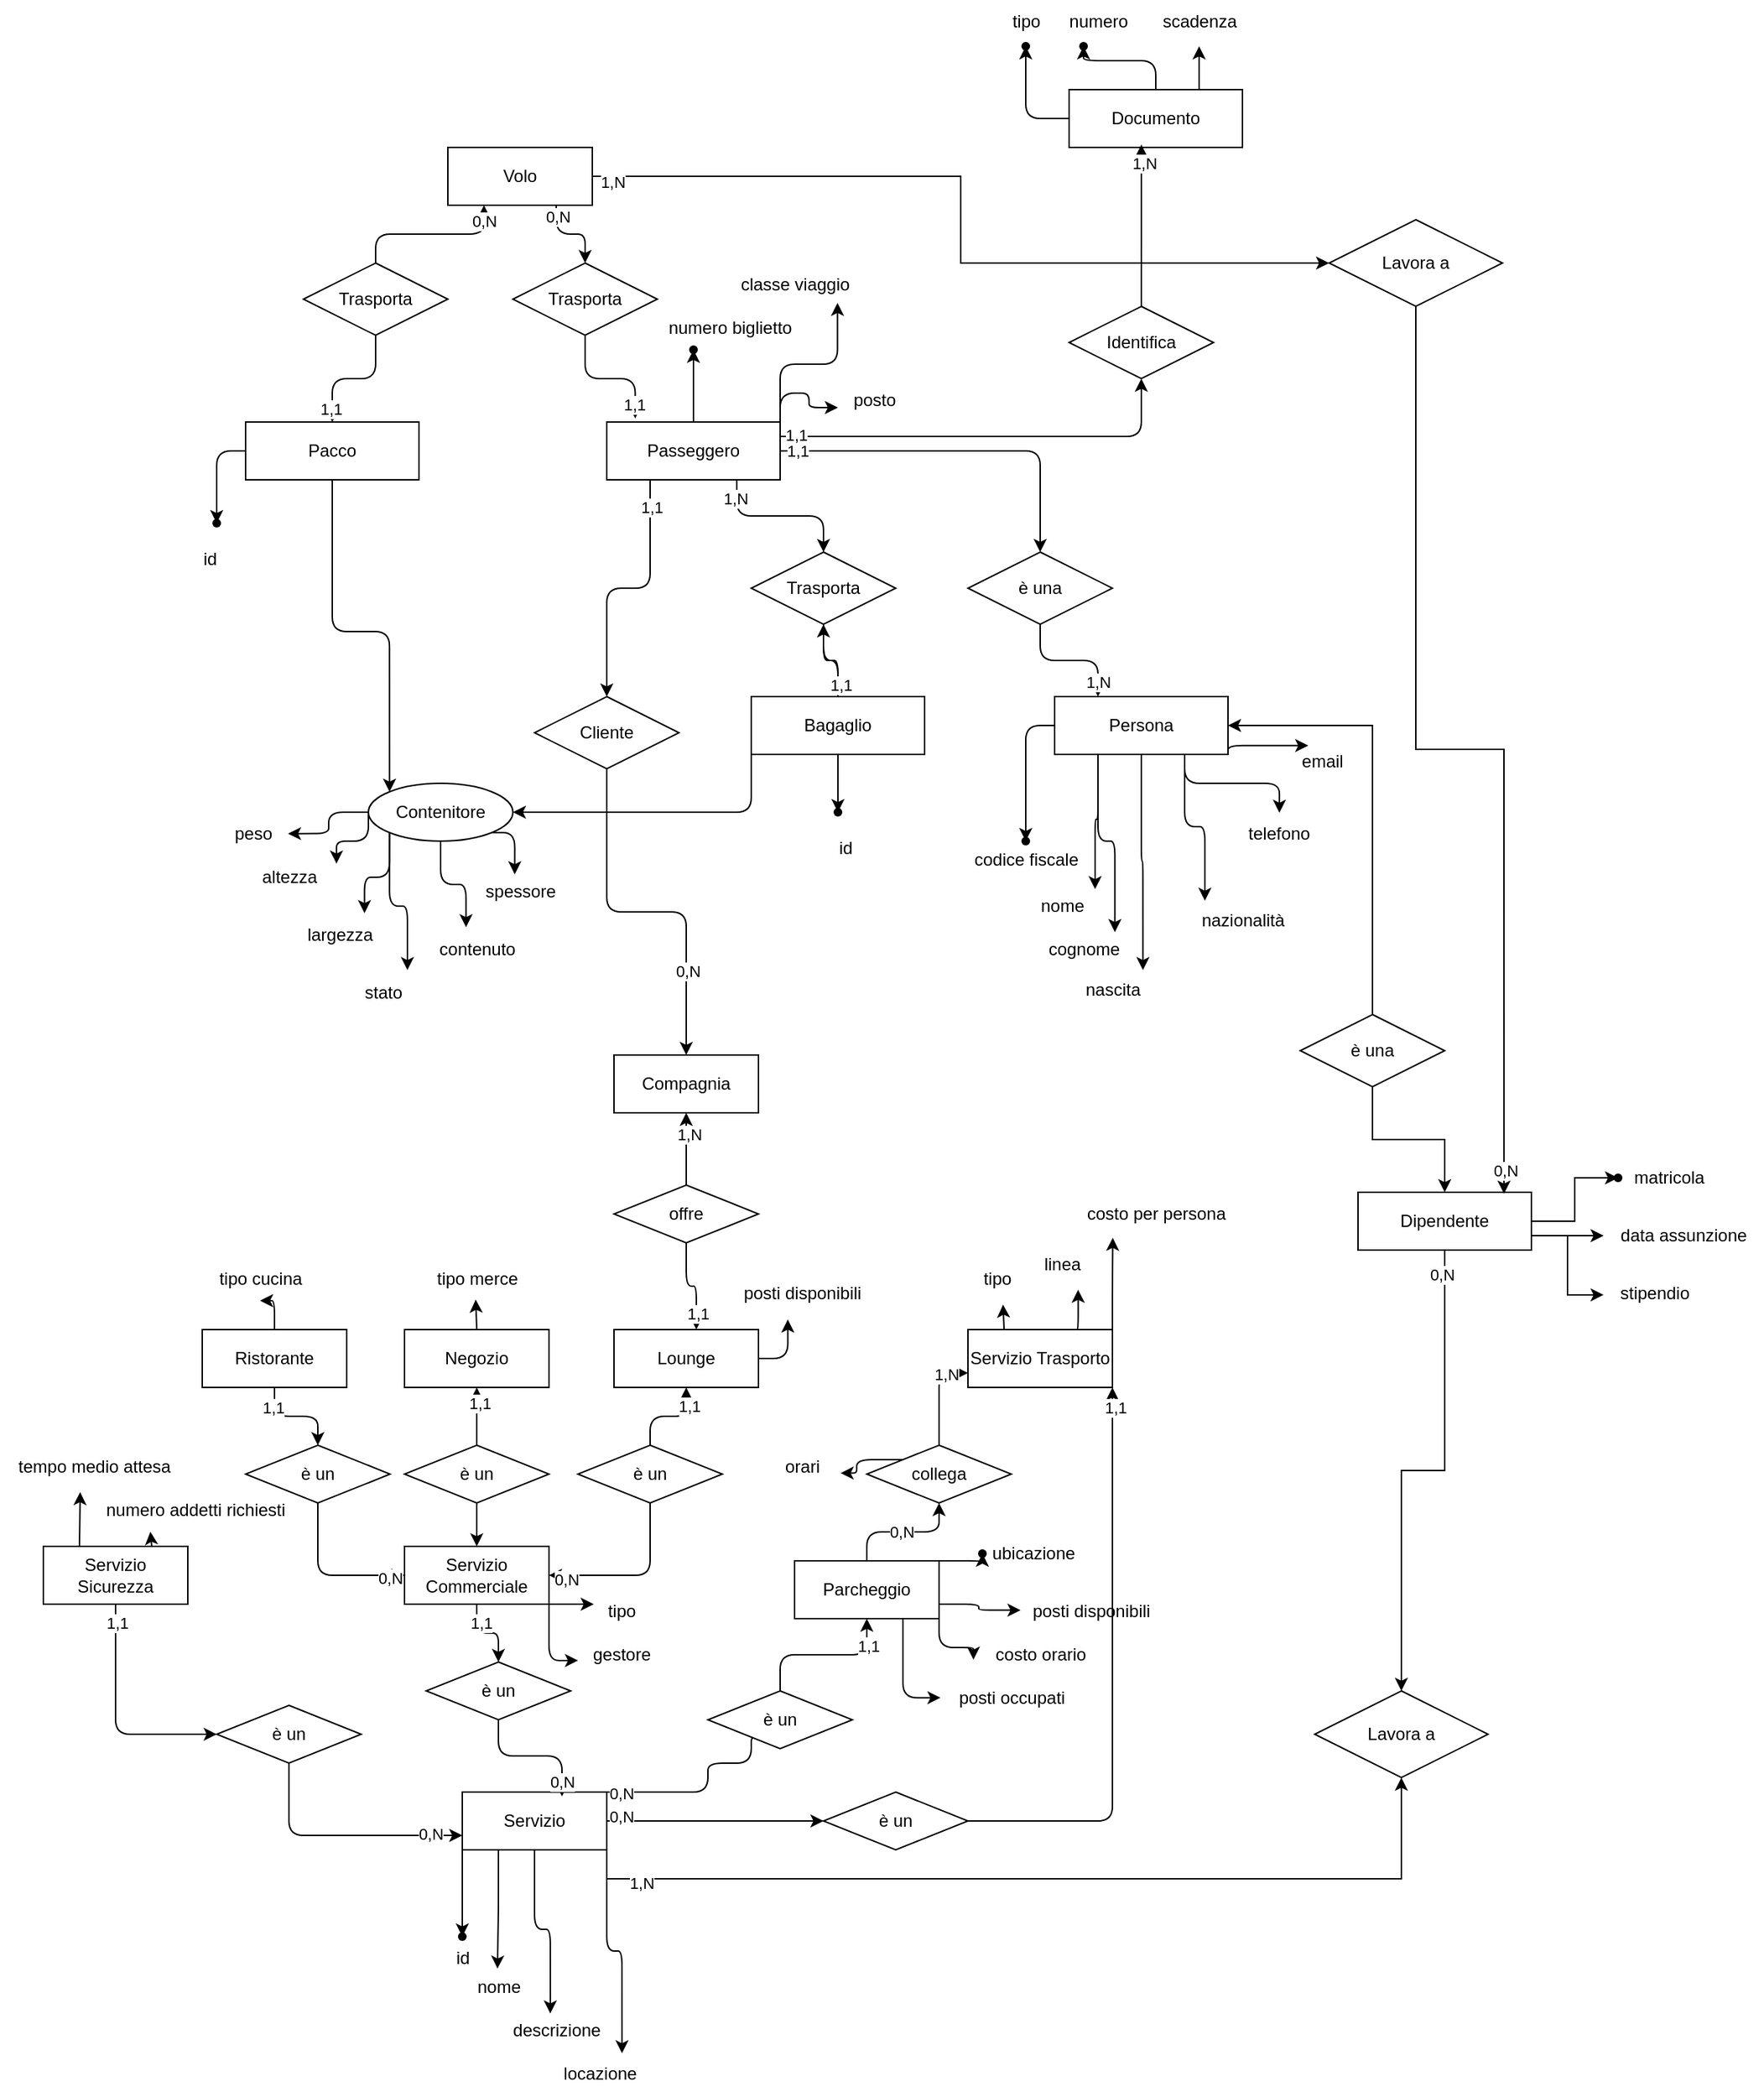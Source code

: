 <mxfile version="24.8.2">
  <diagram name="Page-1" id="ToJDzl_4S9SJtDrV855b">
    <mxGraphModel dx="1220" dy="1683" grid="1" gridSize="10" guides="1" tooltips="1" connect="1" arrows="1" fold="1" page="1" pageScale="1" pageWidth="850" pageHeight="1100" math="0" shadow="0">
      <root>
        <mxCell id="0" />
        <mxCell id="1" parent="0" />
        <mxCell id="xGkH-jB9jSA_RrB5lTJx-1" value="Compagnia" style="whiteSpace=wrap;html=1;align=center;rounded=0;" parent="1" vertex="1">
          <mxGeometry x="425" y="260" width="100" height="40" as="geometry" />
        </mxCell>
        <mxCell id="xGkH-jB9jSA_RrB5lTJx-2" style="edgeStyle=orthogonalEdgeStyle;orthogonalLoop=1;jettySize=auto;html=1;exitX=0.5;exitY=1;exitDx=0;exitDy=0;entryX=0.5;entryY=0;entryDx=0;entryDy=0;" parent="1" source="xGkH-jB9jSA_RrB5lTJx-5" target="xGkH-jB9jSA_RrB5lTJx-49" edge="1">
          <mxGeometry relative="1" as="geometry" />
        </mxCell>
        <mxCell id="xGkH-jB9jSA_RrB5lTJx-3" value="1,1" style="edgeLabel;html=1;align=center;verticalAlign=middle;resizable=0;points=[];" parent="xGkH-jB9jSA_RrB5lTJx-2" vertex="1" connectable="0">
          <mxGeometry x="-0.6" y="-1" relative="1" as="geometry">
            <mxPoint as="offset" />
          </mxGeometry>
        </mxCell>
        <mxCell id="xGkH-jB9jSA_RrB5lTJx-4" value="" style="edgeStyle=orthogonalEdgeStyle;orthogonalLoop=1;jettySize=auto;html=1;" parent="1" source="xGkH-jB9jSA_RrB5lTJx-5" target="xGkH-jB9jSA_RrB5lTJx-94" edge="1">
          <mxGeometry relative="1" as="geometry" />
        </mxCell>
        <mxCell id="xGkH-jB9jSA_RrB5lTJx-5" value="Ristorante" style="whiteSpace=wrap;html=1;align=center;rounded=0;" parent="1" vertex="1">
          <mxGeometry x="140" y="450" width="100" height="40" as="geometry" />
        </mxCell>
        <mxCell id="xGkH-jB9jSA_RrB5lTJx-6" value="Negozio" style="whiteSpace=wrap;html=1;align=center;rounded=0;" parent="1" vertex="1">
          <mxGeometry x="280" y="450" width="100" height="40" as="geometry" />
        </mxCell>
        <mxCell id="xGkH-jB9jSA_RrB5lTJx-7" value="Lounge" style="whiteSpace=wrap;html=1;align=center;rounded=0;" parent="1" vertex="1">
          <mxGeometry x="425" y="450" width="100" height="40" as="geometry" />
        </mxCell>
        <mxCell id="xGkH-jB9jSA_RrB5lTJx-8" value="Servizio Trasporto" style="whiteSpace=wrap;html=1;align=center;rounded=0;" parent="1" vertex="1">
          <mxGeometry x="670" y="450" width="100" height="40" as="geometry" />
        </mxCell>
        <mxCell id="xGkH-jB9jSA_RrB5lTJx-9" style="edgeStyle=orthogonalEdgeStyle;orthogonalLoop=1;jettySize=auto;html=1;exitX=0.5;exitY=1;exitDx=0;exitDy=0;entryX=0.5;entryY=0;entryDx=0;entryDy=0;" parent="1" source="xGkH-jB9jSA_RrB5lTJx-11" target="xGkH-jB9jSA_RrB5lTJx-41" edge="1">
          <mxGeometry relative="1" as="geometry" />
        </mxCell>
        <mxCell id="xGkH-jB9jSA_RrB5lTJx-10" value="1,1" style="edgeLabel;html=1;align=center;verticalAlign=middle;resizable=0;points=[];" parent="xGkH-jB9jSA_RrB5lTJx-9" vertex="1" connectable="0">
          <mxGeometry x="-0.521" y="3" relative="1" as="geometry">
            <mxPoint as="offset" />
          </mxGeometry>
        </mxCell>
        <mxCell id="xGkH-jB9jSA_RrB5lTJx-11" value="Servizio Commerciale" style="whiteSpace=wrap;html=1;align=center;rounded=0;" parent="1" vertex="1">
          <mxGeometry x="280" y="600" width="100" height="40" as="geometry" />
        </mxCell>
        <mxCell id="xGkH-jB9jSA_RrB5lTJx-12" style="edgeStyle=orthogonalEdgeStyle;orthogonalLoop=1;jettySize=auto;html=1;exitX=0.5;exitY=1;exitDx=0;exitDy=0;entryX=0;entryY=0.5;entryDx=0;entryDy=0;" parent="1" source="xGkH-jB9jSA_RrB5lTJx-14" target="xGkH-jB9jSA_RrB5lTJx-46" edge="1">
          <mxGeometry relative="1" as="geometry" />
        </mxCell>
        <mxCell id="xGkH-jB9jSA_RrB5lTJx-13" value="1,1" style="edgeLabel;html=1;align=center;verticalAlign=middle;resizable=0;points=[];" parent="xGkH-jB9jSA_RrB5lTJx-12" vertex="1" connectable="0">
          <mxGeometry x="-0.846" y="1" relative="1" as="geometry">
            <mxPoint as="offset" />
          </mxGeometry>
        </mxCell>
        <mxCell id="xGkH-jB9jSA_RrB5lTJx-14" value="Servizio Sicurezza" style="whiteSpace=wrap;html=1;align=center;rounded=0;" parent="1" vertex="1">
          <mxGeometry x="30" y="600" width="100" height="40" as="geometry" />
        </mxCell>
        <mxCell id="xGkH-jB9jSA_RrB5lTJx-15" style="edgeStyle=orthogonalEdgeStyle;orthogonalLoop=1;jettySize=auto;html=1;exitX=0.5;exitY=0;exitDx=0;exitDy=0;entryX=0.5;entryY=1;entryDx=0;entryDy=0;" parent="1" source="xGkH-jB9jSA_RrB5lTJx-17" target="xGkH-jB9jSA_RrB5lTJx-37" edge="1">
          <mxGeometry relative="1" as="geometry" />
        </mxCell>
        <mxCell id="xGkH-jB9jSA_RrB5lTJx-16" value="0,N" style="edgeLabel;html=1;align=center;verticalAlign=middle;resizable=0;points=[];" parent="xGkH-jB9jSA_RrB5lTJx-15" vertex="1" connectable="0">
          <mxGeometry x="-0.033" relative="1" as="geometry">
            <mxPoint as="offset" />
          </mxGeometry>
        </mxCell>
        <mxCell id="xGkH-jB9jSA_RrB5lTJx-17" value="Parcheggio" style="whiteSpace=wrap;html=1;align=center;rounded=0;" parent="1" vertex="1">
          <mxGeometry x="550" y="610" width="100" height="40" as="geometry" />
        </mxCell>
        <mxCell id="xGkH-jB9jSA_RrB5lTJx-18" value="" style="edgeStyle=orthogonalEdgeStyle;rounded=0;orthogonalLoop=1;jettySize=auto;html=1;curved=1;exitX=0;exitY=1;exitDx=0;exitDy=0;" parent="1" source="xGkH-jB9jSA_RrB5lTJx-23" target="xGkH-jB9jSA_RrB5lTJx-24" edge="1">
          <mxGeometry relative="1" as="geometry" />
        </mxCell>
        <mxCell id="xGkH-jB9jSA_RrB5lTJx-19" style="edgeStyle=orthogonalEdgeStyle;orthogonalLoop=1;jettySize=auto;html=1;exitX=1;exitY=0.5;exitDx=0;exitDy=0;entryX=0;entryY=0.5;entryDx=0;entryDy=0;" parent="1" source="xGkH-jB9jSA_RrB5lTJx-23" target="xGkH-jB9jSA_RrB5lTJx-34" edge="1">
          <mxGeometry relative="1" as="geometry" />
        </mxCell>
        <mxCell id="xGkH-jB9jSA_RrB5lTJx-20" value="0,N" style="edgeLabel;html=1;align=center;verticalAlign=middle;resizable=0;points=[];" parent="xGkH-jB9jSA_RrB5lTJx-19" vertex="1" connectable="0">
          <mxGeometry x="-0.864" y="3" relative="1" as="geometry">
            <mxPoint as="offset" />
          </mxGeometry>
        </mxCell>
        <mxCell id="xGkH-jB9jSA_RrB5lTJx-21" style="edgeStyle=orthogonalEdgeStyle;orthogonalLoop=1;jettySize=auto;html=1;exitX=1;exitY=0;exitDx=0;exitDy=0;entryX=0.5;entryY=1;entryDx=0;entryDy=0;" parent="1" source="xGkH-jB9jSA_RrB5lTJx-23" target="xGkH-jB9jSA_RrB5lTJx-40" edge="1">
          <mxGeometry relative="1" as="geometry">
            <Array as="points">
              <mxPoint x="490" y="770" />
              <mxPoint x="490" y="750" />
              <mxPoint x="520" y="750" />
              <mxPoint x="520" y="730" />
              <mxPoint x="540" y="730" />
            </Array>
          </mxGeometry>
        </mxCell>
        <mxCell id="xGkH-jB9jSA_RrB5lTJx-22" value="0,N" style="edgeLabel;html=1;align=center;verticalAlign=middle;resizable=0;points=[];" parent="xGkH-jB9jSA_RrB5lTJx-21" vertex="1" connectable="0">
          <mxGeometry x="-0.885" y="-1" relative="1" as="geometry">
            <mxPoint as="offset" />
          </mxGeometry>
        </mxCell>
        <mxCell id="xGkH-jB9jSA_RrB5lTJx-194" style="edgeStyle=orthogonalEdgeStyle;rounded=0;orthogonalLoop=1;jettySize=auto;html=1;exitX=1;exitY=1;exitDx=0;exitDy=0;" parent="1" source="xGkH-jB9jSA_RrB5lTJx-23" target="xGkH-jB9jSA_RrB5lTJx-195" edge="1">
          <mxGeometry relative="1" as="geometry">
            <mxPoint x="970" y="730" as="targetPoint" />
          </mxGeometry>
        </mxCell>
        <mxCell id="xGkH-jB9jSA_RrB5lTJx-203" value="&lt;div&gt;1,N&lt;/div&gt;" style="edgeLabel;html=1;align=center;verticalAlign=middle;resizable=0;points=[];" parent="xGkH-jB9jSA_RrB5lTJx-194" vertex="1" connectable="0">
          <mxGeometry x="-0.863" y="-3" relative="1" as="geometry">
            <mxPoint as="offset" />
          </mxGeometry>
        </mxCell>
        <mxCell id="xGkH-jB9jSA_RrB5lTJx-23" value="Servizio" style="whiteSpace=wrap;html=1;align=center;rounded=0;" parent="1" vertex="1">
          <mxGeometry x="320" y="770" width="100" height="40" as="geometry" />
        </mxCell>
        <mxCell id="xGkH-jB9jSA_RrB5lTJx-24" value="" style="shape=waypoint;sketch=0;size=6;pointerEvents=1;points=[];fillColor=default;resizable=0;rotatable=0;perimeter=centerPerimeter;snapToPoint=1;rounded=0;" parent="1" vertex="1">
          <mxGeometry x="310" y="860" width="20" height="20" as="geometry" />
        </mxCell>
        <mxCell id="xGkH-jB9jSA_RrB5lTJx-25" value="id" style="text;html=1;align=center;verticalAlign=middle;resizable=0;points=[];autosize=1;strokeColor=none;fillColor=none;" parent="1" vertex="1">
          <mxGeometry x="305" y="870" width="30" height="30" as="geometry" />
        </mxCell>
        <mxCell id="xGkH-jB9jSA_RrB5lTJx-26" value="nome" style="text;html=1;align=center;verticalAlign=middle;resizable=0;points=[];autosize=1;strokeColor=none;fillColor=none;" parent="1" vertex="1">
          <mxGeometry x="320" y="890" width="50" height="30" as="geometry" />
        </mxCell>
        <mxCell id="xGkH-jB9jSA_RrB5lTJx-27" value="descrizione" style="text;html=1;align=center;verticalAlign=middle;resizable=0;points=[];autosize=1;strokeColor=none;fillColor=none;" parent="1" vertex="1">
          <mxGeometry x="345" y="920" width="80" height="30" as="geometry" />
        </mxCell>
        <mxCell id="xGkH-jB9jSA_RrB5lTJx-28" value="locazione" style="text;html=1;align=center;verticalAlign=middle;resizable=0;points=[];autosize=1;strokeColor=none;fillColor=none;" parent="1" vertex="1">
          <mxGeometry x="380" y="950" width="70" height="30" as="geometry" />
        </mxCell>
        <mxCell id="xGkH-jB9jSA_RrB5lTJx-29" style="edgeStyle=orthogonalEdgeStyle;orthogonalLoop=1;jettySize=auto;html=1;exitX=0.25;exitY=1;exitDx=0;exitDy=0;entryX=0.487;entryY=0.072;entryDx=0;entryDy=0;entryPerimeter=0;" parent="1" source="xGkH-jB9jSA_RrB5lTJx-23" target="xGkH-jB9jSA_RrB5lTJx-26" edge="1">
          <mxGeometry relative="1" as="geometry" />
        </mxCell>
        <mxCell id="xGkH-jB9jSA_RrB5lTJx-30" style="edgeStyle=orthogonalEdgeStyle;orthogonalLoop=1;jettySize=auto;html=1;exitX=0.5;exitY=1;exitDx=0;exitDy=0;entryX=0.449;entryY=0.107;entryDx=0;entryDy=0;entryPerimeter=0;" parent="1" source="xGkH-jB9jSA_RrB5lTJx-23" target="xGkH-jB9jSA_RrB5lTJx-27" edge="1">
          <mxGeometry relative="1" as="geometry" />
        </mxCell>
        <mxCell id="xGkH-jB9jSA_RrB5lTJx-31" style="edgeStyle=orthogonalEdgeStyle;orthogonalLoop=1;jettySize=auto;html=1;exitX=1;exitY=1;exitDx=0;exitDy=0;entryX=0.722;entryY=0.026;entryDx=0;entryDy=0;entryPerimeter=0;" parent="1" source="xGkH-jB9jSA_RrB5lTJx-23" target="xGkH-jB9jSA_RrB5lTJx-28" edge="1">
          <mxGeometry relative="1" as="geometry" />
        </mxCell>
        <mxCell id="xGkH-jB9jSA_RrB5lTJx-32" style="edgeStyle=orthogonalEdgeStyle;orthogonalLoop=1;jettySize=auto;html=1;exitX=1;exitY=0.5;exitDx=0;exitDy=0;entryX=1;entryY=1;entryDx=0;entryDy=0;" parent="1" source="xGkH-jB9jSA_RrB5lTJx-34" target="xGkH-jB9jSA_RrB5lTJx-8" edge="1">
          <mxGeometry relative="1" as="geometry" />
        </mxCell>
        <mxCell id="xGkH-jB9jSA_RrB5lTJx-33" value="1,1" style="edgeLabel;html=1;align=center;verticalAlign=middle;resizable=0;points=[];" parent="xGkH-jB9jSA_RrB5lTJx-32" vertex="1" connectable="0">
          <mxGeometry x="0.93" y="-2" relative="1" as="geometry">
            <mxPoint as="offset" />
          </mxGeometry>
        </mxCell>
        <mxCell id="xGkH-jB9jSA_RrB5lTJx-34" value="è un" style="shape=rhombus;perimeter=rhombusPerimeter;whiteSpace=wrap;html=1;align=center;" parent="1" vertex="1">
          <mxGeometry x="570" y="770" width="100" height="40" as="geometry" />
        </mxCell>
        <mxCell id="xGkH-jB9jSA_RrB5lTJx-35" style="edgeStyle=orthogonalEdgeStyle;orthogonalLoop=1;jettySize=auto;html=1;exitX=0.5;exitY=0;exitDx=0;exitDy=0;entryX=0;entryY=0.75;entryDx=0;entryDy=0;" parent="1" source="xGkH-jB9jSA_RrB5lTJx-37" target="xGkH-jB9jSA_RrB5lTJx-8" edge="1">
          <mxGeometry relative="1" as="geometry" />
        </mxCell>
        <mxCell id="xGkH-jB9jSA_RrB5lTJx-36" value="1,N" style="edgeLabel;html=1;align=center;verticalAlign=middle;resizable=0;points=[];" parent="xGkH-jB9jSA_RrB5lTJx-35" vertex="1" connectable="0">
          <mxGeometry x="0.552" y="-1" relative="1" as="geometry">
            <mxPoint as="offset" />
          </mxGeometry>
        </mxCell>
        <mxCell id="xGkH-jB9jSA_RrB5lTJx-37" value="collega" style="shape=rhombus;perimeter=rhombusPerimeter;whiteSpace=wrap;html=1;align=center;" parent="1" vertex="1">
          <mxGeometry x="600" y="530" width="100" height="40" as="geometry" />
        </mxCell>
        <mxCell id="xGkH-jB9jSA_RrB5lTJx-38" style="edgeStyle=orthogonalEdgeStyle;orthogonalLoop=1;jettySize=auto;html=1;exitX=0.5;exitY=0;exitDx=0;exitDy=0;entryX=0.5;entryY=1;entryDx=0;entryDy=0;" parent="1" source="xGkH-jB9jSA_RrB5lTJx-40" target="xGkH-jB9jSA_RrB5lTJx-17" edge="1">
          <mxGeometry relative="1" as="geometry" />
        </mxCell>
        <mxCell id="xGkH-jB9jSA_RrB5lTJx-39" value="1,1" style="edgeLabel;html=1;align=center;verticalAlign=middle;resizable=0;points=[];" parent="xGkH-jB9jSA_RrB5lTJx-38" vertex="1" connectable="0">
          <mxGeometry x="0.652" y="-1" relative="1" as="geometry">
            <mxPoint as="offset" />
          </mxGeometry>
        </mxCell>
        <mxCell id="xGkH-jB9jSA_RrB5lTJx-40" value="è un" style="shape=rhombus;perimeter=rhombusPerimeter;whiteSpace=wrap;html=1;align=center;" parent="1" vertex="1">
          <mxGeometry x="490" y="700" width="100" height="40" as="geometry" />
        </mxCell>
        <mxCell id="xGkH-jB9jSA_RrB5lTJx-41" value="è un" style="shape=rhombus;perimeter=rhombusPerimeter;whiteSpace=wrap;html=1;align=center;" parent="1" vertex="1">
          <mxGeometry x="295" y="680" width="100" height="40" as="geometry" />
        </mxCell>
        <mxCell id="xGkH-jB9jSA_RrB5lTJx-42" style="edgeStyle=orthogonalEdgeStyle;orthogonalLoop=1;jettySize=auto;html=1;exitX=0.5;exitY=1;exitDx=0;exitDy=0;entryX=0.69;entryY=0.075;entryDx=0;entryDy=0;entryPerimeter=0;" parent="1" source="xGkH-jB9jSA_RrB5lTJx-41" target="xGkH-jB9jSA_RrB5lTJx-23" edge="1">
          <mxGeometry relative="1" as="geometry" />
        </mxCell>
        <mxCell id="xGkH-jB9jSA_RrB5lTJx-43" value="0,N" style="edgeLabel;html=1;align=center;verticalAlign=middle;resizable=0;points=[];" parent="xGkH-jB9jSA_RrB5lTJx-42" vertex="1" connectable="0">
          <mxGeometry x="0.78" relative="1" as="geometry">
            <mxPoint as="offset" />
          </mxGeometry>
        </mxCell>
        <mxCell id="xGkH-jB9jSA_RrB5lTJx-44" style="edgeStyle=orthogonalEdgeStyle;orthogonalLoop=1;jettySize=auto;html=1;exitX=0.5;exitY=1;exitDx=0;exitDy=0;entryX=0;entryY=0.75;entryDx=0;entryDy=0;" parent="1" source="xGkH-jB9jSA_RrB5lTJx-46" target="xGkH-jB9jSA_RrB5lTJx-23" edge="1">
          <mxGeometry relative="1" as="geometry" />
        </mxCell>
        <mxCell id="xGkH-jB9jSA_RrB5lTJx-45" value="0,N" style="edgeLabel;html=1;align=center;verticalAlign=middle;resizable=0;points=[];" parent="xGkH-jB9jSA_RrB5lTJx-44" vertex="1" connectable="0">
          <mxGeometry x="0.737" y="1" relative="1" as="geometry">
            <mxPoint as="offset" />
          </mxGeometry>
        </mxCell>
        <mxCell id="xGkH-jB9jSA_RrB5lTJx-46" value="è un" style="shape=rhombus;perimeter=rhombusPerimeter;whiteSpace=wrap;html=1;align=center;" parent="1" vertex="1">
          <mxGeometry x="150" y="710" width="100" height="40" as="geometry" />
        </mxCell>
        <mxCell id="xGkH-jB9jSA_RrB5lTJx-47" style="edgeStyle=orthogonalEdgeStyle;orthogonalLoop=1;jettySize=auto;html=1;exitX=0.5;exitY=1;exitDx=0;exitDy=0;entryX=0;entryY=0.5;entryDx=0;entryDy=0;" parent="1" source="xGkH-jB9jSA_RrB5lTJx-49" target="xGkH-jB9jSA_RrB5lTJx-11" edge="1">
          <mxGeometry relative="1" as="geometry" />
        </mxCell>
        <mxCell id="xGkH-jB9jSA_RrB5lTJx-48" value="0,N" style="edgeLabel;html=1;align=center;verticalAlign=middle;resizable=0;points=[];" parent="xGkH-jB9jSA_RrB5lTJx-47" vertex="1" connectable="0">
          <mxGeometry x="0.806" y="-2" relative="1" as="geometry">
            <mxPoint as="offset" />
          </mxGeometry>
        </mxCell>
        <mxCell id="xGkH-jB9jSA_RrB5lTJx-49" value="è un" style="shape=rhombus;perimeter=rhombusPerimeter;whiteSpace=wrap;html=1;align=center;" parent="1" vertex="1">
          <mxGeometry x="170" y="530" width="100" height="40" as="geometry" />
        </mxCell>
        <mxCell id="xGkH-jB9jSA_RrB5lTJx-50" style="edgeStyle=orthogonalEdgeStyle;orthogonalLoop=1;jettySize=auto;html=1;exitX=0.5;exitY=1;exitDx=0;exitDy=0;entryX=0.5;entryY=0;entryDx=0;entryDy=0;" parent="1" source="xGkH-jB9jSA_RrB5lTJx-53" target="xGkH-jB9jSA_RrB5lTJx-11" edge="1">
          <mxGeometry relative="1" as="geometry" />
        </mxCell>
        <mxCell id="xGkH-jB9jSA_RrB5lTJx-51" style="edgeStyle=orthogonalEdgeStyle;orthogonalLoop=1;jettySize=auto;html=1;exitX=0.5;exitY=0;exitDx=0;exitDy=0;entryX=0.5;entryY=1;entryDx=0;entryDy=0;" parent="1" source="xGkH-jB9jSA_RrB5lTJx-53" target="xGkH-jB9jSA_RrB5lTJx-6" edge="1">
          <mxGeometry relative="1" as="geometry" />
        </mxCell>
        <mxCell id="xGkH-jB9jSA_RrB5lTJx-52" value="1,1" style="edgeLabel;html=1;align=center;verticalAlign=middle;resizable=0;points=[];" parent="xGkH-jB9jSA_RrB5lTJx-51" vertex="1" connectable="0">
          <mxGeometry x="0.467" y="-2" relative="1" as="geometry">
            <mxPoint as="offset" />
          </mxGeometry>
        </mxCell>
        <mxCell id="xGkH-jB9jSA_RrB5lTJx-53" value="è un" style="shape=rhombus;perimeter=rhombusPerimeter;whiteSpace=wrap;html=1;align=center;" parent="1" vertex="1">
          <mxGeometry x="280" y="530" width="100" height="40" as="geometry" />
        </mxCell>
        <mxCell id="xGkH-jB9jSA_RrB5lTJx-54" style="edgeStyle=orthogonalEdgeStyle;orthogonalLoop=1;jettySize=auto;html=1;exitX=0.5;exitY=1;exitDx=0;exitDy=0;entryX=1;entryY=0.5;entryDx=0;entryDy=0;" parent="1" source="xGkH-jB9jSA_RrB5lTJx-58" target="xGkH-jB9jSA_RrB5lTJx-11" edge="1">
          <mxGeometry relative="1" as="geometry" />
        </mxCell>
        <mxCell id="xGkH-jB9jSA_RrB5lTJx-55" value="0,N" style="edgeLabel;html=1;align=center;verticalAlign=middle;resizable=0;points=[];" parent="xGkH-jB9jSA_RrB5lTJx-54" vertex="1" connectable="0">
          <mxGeometry x="0.803" y="3" relative="1" as="geometry">
            <mxPoint as="offset" />
          </mxGeometry>
        </mxCell>
        <mxCell id="xGkH-jB9jSA_RrB5lTJx-56" style="edgeStyle=orthogonalEdgeStyle;orthogonalLoop=1;jettySize=auto;html=1;exitX=0.5;exitY=0;exitDx=0;exitDy=0;entryX=0.5;entryY=1;entryDx=0;entryDy=0;" parent="1" source="xGkH-jB9jSA_RrB5lTJx-58" target="xGkH-jB9jSA_RrB5lTJx-7" edge="1">
          <mxGeometry relative="1" as="geometry" />
        </mxCell>
        <mxCell id="xGkH-jB9jSA_RrB5lTJx-57" value="1,1" style="edgeLabel;html=1;align=center;verticalAlign=middle;resizable=0;points=[];" parent="xGkH-jB9jSA_RrB5lTJx-56" vertex="1" connectable="0">
          <mxGeometry x="0.595" y="-2" relative="1" as="geometry">
            <mxPoint as="offset" />
          </mxGeometry>
        </mxCell>
        <mxCell id="xGkH-jB9jSA_RrB5lTJx-58" value="è un" style="shape=rhombus;perimeter=rhombusPerimeter;whiteSpace=wrap;html=1;align=center;" parent="1" vertex="1">
          <mxGeometry x="400" y="530" width="100" height="40" as="geometry" />
        </mxCell>
        <mxCell id="xGkH-jB9jSA_RrB5lTJx-59" style="edgeStyle=orthogonalEdgeStyle;orthogonalLoop=1;jettySize=auto;html=1;exitX=0.5;exitY=0;exitDx=0;exitDy=0;entryX=0.5;entryY=1;entryDx=0;entryDy=0;" parent="1" source="xGkH-jB9jSA_RrB5lTJx-61" target="xGkH-jB9jSA_RrB5lTJx-1" edge="1">
          <mxGeometry relative="1" as="geometry" />
        </mxCell>
        <mxCell id="xGkH-jB9jSA_RrB5lTJx-60" value="1,N" style="edgeLabel;html=1;align=center;verticalAlign=middle;resizable=0;points=[];" parent="xGkH-jB9jSA_RrB5lTJx-59" vertex="1" connectable="0">
          <mxGeometry x="0.407" y="-2" relative="1" as="geometry">
            <mxPoint as="offset" />
          </mxGeometry>
        </mxCell>
        <mxCell id="xGkH-jB9jSA_RrB5lTJx-61" value="offre" style="shape=rhombus;perimeter=rhombusPerimeter;whiteSpace=wrap;html=1;align=center;" parent="1" vertex="1">
          <mxGeometry x="425" y="350" width="100" height="40" as="geometry" />
        </mxCell>
        <mxCell id="xGkH-jB9jSA_RrB5lTJx-62" style="edgeStyle=orthogonalEdgeStyle;orthogonalLoop=1;jettySize=auto;html=1;exitX=0.5;exitY=1;exitDx=0;exitDy=0;entryX=0.57;entryY=0;entryDx=0;entryDy=0;entryPerimeter=0;" parent="1" source="xGkH-jB9jSA_RrB5lTJx-61" target="xGkH-jB9jSA_RrB5lTJx-7" edge="1">
          <mxGeometry relative="1" as="geometry" />
        </mxCell>
        <mxCell id="xGkH-jB9jSA_RrB5lTJx-63" value="1,1" style="edgeLabel;html=1;align=center;verticalAlign=middle;resizable=0;points=[];" parent="xGkH-jB9jSA_RrB5lTJx-62" vertex="1" connectable="0">
          <mxGeometry x="0.672" y="1" relative="1" as="geometry">
            <mxPoint as="offset" />
          </mxGeometry>
        </mxCell>
        <mxCell id="xGkH-jB9jSA_RrB5lTJx-64" value="tipo" style="text;html=1;align=center;verticalAlign=middle;resizable=0;points=[];autosize=1;strokeColor=none;fillColor=none;" parent="1" vertex="1">
          <mxGeometry x="670" y="400" width="40" height="30" as="geometry" />
        </mxCell>
        <mxCell id="xGkH-jB9jSA_RrB5lTJx-65" value="linea" style="text;html=1;align=center;verticalAlign=middle;resizable=0;points=[];autosize=1;strokeColor=none;fillColor=none;" parent="1" vertex="1">
          <mxGeometry x="710" y="390" width="50" height="30" as="geometry" />
        </mxCell>
        <mxCell id="xGkH-jB9jSA_RrB5lTJx-66" value="costo per persona" style="text;html=1;align=center;verticalAlign=middle;resizable=0;points=[];autosize=1;strokeColor=none;fillColor=none;" parent="1" vertex="1">
          <mxGeometry x="740" y="355" width="120" height="30" as="geometry" />
        </mxCell>
        <mxCell id="xGkH-jB9jSA_RrB5lTJx-67" style="edgeStyle=orthogonalEdgeStyle;orthogonalLoop=1;jettySize=auto;html=1;exitX=0.25;exitY=0;exitDx=0;exitDy=0;entryX=0.607;entryY=1.09;entryDx=0;entryDy=0;entryPerimeter=0;" parent="1" source="xGkH-jB9jSA_RrB5lTJx-8" target="xGkH-jB9jSA_RrB5lTJx-64" edge="1">
          <mxGeometry relative="1" as="geometry" />
        </mxCell>
        <mxCell id="xGkH-jB9jSA_RrB5lTJx-68" style="edgeStyle=orthogonalEdgeStyle;orthogonalLoop=1;jettySize=auto;html=1;exitX=1;exitY=0;exitDx=0;exitDy=0;entryX=0.252;entryY=1.048;entryDx=0;entryDy=0;entryPerimeter=0;" parent="1" source="xGkH-jB9jSA_RrB5lTJx-8" target="xGkH-jB9jSA_RrB5lTJx-66" edge="1">
          <mxGeometry relative="1" as="geometry" />
        </mxCell>
        <mxCell id="xGkH-jB9jSA_RrB5lTJx-69" style="edgeStyle=orthogonalEdgeStyle;orthogonalLoop=1;jettySize=auto;html=1;exitX=0.75;exitY=0;exitDx=0;exitDy=0;entryX=0.726;entryY=1.081;entryDx=0;entryDy=0;entryPerimeter=0;" parent="1" source="xGkH-jB9jSA_RrB5lTJx-8" target="xGkH-jB9jSA_RrB5lTJx-65" edge="1">
          <mxGeometry relative="1" as="geometry" />
        </mxCell>
        <mxCell id="xGkH-jB9jSA_RrB5lTJx-71" value="orari" style="text;html=1;align=center;verticalAlign=middle;resizable=0;points=[];autosize=1;strokeColor=none;fillColor=none;" parent="1" vertex="1">
          <mxGeometry x="530" y="530" width="50" height="30" as="geometry" />
        </mxCell>
        <mxCell id="xGkH-jB9jSA_RrB5lTJx-72" style="edgeStyle=orthogonalEdgeStyle;orthogonalLoop=1;jettySize=auto;html=1;exitX=0;exitY=0;exitDx=0;exitDy=0;entryX=1.037;entryY=0.643;entryDx=0;entryDy=0;entryPerimeter=0;" parent="1" source="xGkH-jB9jSA_RrB5lTJx-37" target="xGkH-jB9jSA_RrB5lTJx-71" edge="1">
          <mxGeometry relative="1" as="geometry">
            <Array as="points">
              <mxPoint x="593" y="540" />
            </Array>
          </mxGeometry>
        </mxCell>
        <mxCell id="xGkH-jB9jSA_RrB5lTJx-74" value="ubicazione" style="text;html=1;align=center;verticalAlign=middle;resizable=0;points=[];autosize=1;strokeColor=none;fillColor=none;" parent="1" vertex="1">
          <mxGeometry x="675" y="590" width="80" height="30" as="geometry" />
        </mxCell>
        <mxCell id="xGkH-jB9jSA_RrB5lTJx-76" value="posti disponibili" style="text;html=1;align=center;verticalAlign=middle;resizable=0;points=[];autosize=1;strokeColor=none;fillColor=none;" parent="1" vertex="1">
          <mxGeometry x="705" y="630" width="100" height="30" as="geometry" />
        </mxCell>
        <mxCell id="xGkH-jB9jSA_RrB5lTJx-77" value="costo orario" style="text;html=1;align=center;verticalAlign=middle;resizable=0;points=[];autosize=1;strokeColor=none;fillColor=none;" parent="1" vertex="1">
          <mxGeometry x="675" y="660" width="90" height="30" as="geometry" />
        </mxCell>
        <mxCell id="xGkH-jB9jSA_RrB5lTJx-78" value="posti occupati" style="text;html=1;align=center;verticalAlign=middle;resizable=0;points=[];autosize=1;strokeColor=none;fillColor=none;" parent="1" vertex="1">
          <mxGeometry x="650" y="690" width="100" height="30" as="geometry" />
        </mxCell>
        <mxCell id="xGkH-jB9jSA_RrB5lTJx-80" style="edgeStyle=orthogonalEdgeStyle;orthogonalLoop=1;jettySize=auto;html=1;exitX=1;exitY=0;exitDx=0;exitDy=0;entryX=-0.007;entryY=0.514;entryDx=0;entryDy=0;entryPerimeter=0;" parent="1" source="xGkH-jB9jSA_RrB5lTJx-17" target="xGkH-jB9jSA_RrB5lTJx-84" edge="1">
          <mxGeometry relative="1" as="geometry" />
        </mxCell>
        <mxCell id="xGkH-jB9jSA_RrB5lTJx-81" style="edgeStyle=orthogonalEdgeStyle;orthogonalLoop=1;jettySize=auto;html=1;exitX=1;exitY=0.75;exitDx=0;exitDy=0;entryX=0.014;entryY=0.471;entryDx=0;entryDy=0;entryPerimeter=0;" parent="1" source="xGkH-jB9jSA_RrB5lTJx-17" target="xGkH-jB9jSA_RrB5lTJx-76" edge="1">
          <mxGeometry relative="1" as="geometry" />
        </mxCell>
        <mxCell id="xGkH-jB9jSA_RrB5lTJx-82" style="edgeStyle=orthogonalEdgeStyle;orthogonalLoop=1;jettySize=auto;html=1;exitX=1;exitY=1;exitDx=0;exitDy=0;entryX=-0.013;entryY=0.614;entryDx=0;entryDy=0;entryPerimeter=0;" parent="1" source="xGkH-jB9jSA_RrB5lTJx-17" target="xGkH-jB9jSA_RrB5lTJx-77" edge="1">
          <mxGeometry relative="1" as="geometry">
            <Array as="points">
              <mxPoint x="650" y="670" />
              <mxPoint x="674" y="670" />
            </Array>
          </mxGeometry>
        </mxCell>
        <mxCell id="xGkH-jB9jSA_RrB5lTJx-83" style="edgeStyle=orthogonalEdgeStyle;orthogonalLoop=1;jettySize=auto;html=1;exitX=0.75;exitY=1;exitDx=0;exitDy=0;entryX=0.01;entryY=0.49;entryDx=0;entryDy=0;entryPerimeter=0;" parent="1" source="xGkH-jB9jSA_RrB5lTJx-17" target="xGkH-jB9jSA_RrB5lTJx-78" edge="1">
          <mxGeometry relative="1" as="geometry" />
        </mxCell>
        <mxCell id="xGkH-jB9jSA_RrB5lTJx-84" value="" style="shape=waypoint;sketch=0;size=6;pointerEvents=1;points=[];fillColor=none;resizable=0;rotatable=0;perimeter=centerPerimeter;snapToPoint=1;" parent="1" vertex="1">
          <mxGeometry x="670" y="595" width="20" height="20" as="geometry" />
        </mxCell>
        <mxCell id="xGkH-jB9jSA_RrB5lTJx-86" value="tipo" style="text;html=1;align=center;verticalAlign=middle;resizable=0;points=[];autosize=1;strokeColor=none;fillColor=none;" parent="1" vertex="1">
          <mxGeometry x="410" y="630" width="40" height="30" as="geometry" />
        </mxCell>
        <mxCell id="xGkH-jB9jSA_RrB5lTJx-87" value="gestore" style="text;html=1;align=center;verticalAlign=middle;resizable=0;points=[];autosize=1;strokeColor=none;fillColor=none;" parent="1" vertex="1">
          <mxGeometry x="400" y="660" width="60" height="30" as="geometry" />
        </mxCell>
        <mxCell id="xGkH-jB9jSA_RrB5lTJx-88" style="edgeStyle=orthogonalEdgeStyle;orthogonalLoop=1;jettySize=auto;html=1;exitX=1;exitY=1;exitDx=0;exitDy=0;entryX=0.002;entryY=0.633;entryDx=0;entryDy=0;entryPerimeter=0;" parent="1" source="xGkH-jB9jSA_RrB5lTJx-11" target="xGkH-jB9jSA_RrB5lTJx-87" edge="1">
          <mxGeometry relative="1" as="geometry" />
        </mxCell>
        <mxCell id="xGkH-jB9jSA_RrB5lTJx-89" style="edgeStyle=orthogonalEdgeStyle;orthogonalLoop=1;jettySize=auto;html=1;exitX=1;exitY=1;exitDx=0;exitDy=0;entryX=0.025;entryY=0.357;entryDx=0;entryDy=0;entryPerimeter=0;" parent="1" source="xGkH-jB9jSA_RrB5lTJx-11" target="xGkH-jB9jSA_RrB5lTJx-86" edge="1">
          <mxGeometry relative="1" as="geometry" />
        </mxCell>
        <mxCell id="xGkH-jB9jSA_RrB5lTJx-90" value="posti disponibili" style="text;html=1;align=center;verticalAlign=middle;resizable=0;points=[];autosize=1;strokeColor=none;fillColor=none;" parent="1" vertex="1">
          <mxGeometry x="505" y="410" width="100" height="30" as="geometry" />
        </mxCell>
        <mxCell id="xGkH-jB9jSA_RrB5lTJx-91" style="edgeStyle=orthogonalEdgeStyle;orthogonalLoop=1;jettySize=auto;html=1;exitX=1;exitY=0.5;exitDx=0;exitDy=0;entryX=0.403;entryY=1.1;entryDx=0;entryDy=0;entryPerimeter=0;" parent="1" source="xGkH-jB9jSA_RrB5lTJx-7" target="xGkH-jB9jSA_RrB5lTJx-90" edge="1">
          <mxGeometry relative="1" as="geometry" />
        </mxCell>
        <mxCell id="xGkH-jB9jSA_RrB5lTJx-92" value="tipo merce" style="text;html=1;align=center;verticalAlign=middle;resizable=0;points=[];autosize=1;strokeColor=none;fillColor=none;" parent="1" vertex="1">
          <mxGeometry x="290" y="400" width="80" height="30" as="geometry" />
        </mxCell>
        <mxCell id="xGkH-jB9jSA_RrB5lTJx-93" style="edgeStyle=orthogonalEdgeStyle;orthogonalLoop=1;jettySize=auto;html=1;exitX=0.5;exitY=0;exitDx=0;exitDy=0;entryX=0.491;entryY=0.976;entryDx=0;entryDy=0;entryPerimeter=0;" parent="1" source="xGkH-jB9jSA_RrB5lTJx-6" target="xGkH-jB9jSA_RrB5lTJx-92" edge="1">
          <mxGeometry relative="1" as="geometry" />
        </mxCell>
        <mxCell id="xGkH-jB9jSA_RrB5lTJx-94" value="tipo cucina" style="text;html=1;align=center;verticalAlign=middle;resizable=0;points=[];autosize=1;strokeColor=none;fillColor=none;" parent="1" vertex="1">
          <mxGeometry x="140" y="400" width="80" height="30" as="geometry" />
        </mxCell>
        <mxCell id="xGkH-jB9jSA_RrB5lTJx-95" value="tempo medio attesa" style="text;html=1;align=center;verticalAlign=middle;resizable=0;points=[];autosize=1;strokeColor=none;fillColor=none;" parent="1" vertex="1">
          <mxGeometry y="530" width="130" height="30" as="geometry" />
        </mxCell>
        <mxCell id="xGkH-jB9jSA_RrB5lTJx-96" value="numero addetti richiesti" style="text;html=1;align=center;verticalAlign=middle;resizable=0;points=[];autosize=1;strokeColor=none;fillColor=none;" parent="1" vertex="1">
          <mxGeometry x="60" y="560" width="150" height="30" as="geometry" />
        </mxCell>
        <mxCell id="xGkH-jB9jSA_RrB5lTJx-97" style="edgeStyle=orthogonalEdgeStyle;orthogonalLoop=1;jettySize=auto;html=1;exitX=0.75;exitY=0;exitDx=0;exitDy=0;entryX=0.294;entryY=0.995;entryDx=0;entryDy=0;entryPerimeter=0;" parent="1" source="xGkH-jB9jSA_RrB5lTJx-14" target="xGkH-jB9jSA_RrB5lTJx-96" edge="1">
          <mxGeometry relative="1" as="geometry" />
        </mxCell>
        <mxCell id="xGkH-jB9jSA_RrB5lTJx-98" style="edgeStyle=orthogonalEdgeStyle;orthogonalLoop=1;jettySize=auto;html=1;exitX=0.25;exitY=0;exitDx=0;exitDy=0;entryX=0.427;entryY=1.081;entryDx=0;entryDy=0;entryPerimeter=0;" parent="1" source="xGkH-jB9jSA_RrB5lTJx-14" target="xGkH-jB9jSA_RrB5lTJx-95" edge="1">
          <mxGeometry relative="1" as="geometry" />
        </mxCell>
        <mxCell id="xGkH-jB9jSA_RrB5lTJx-99" style="edgeStyle=orthogonalEdgeStyle;orthogonalLoop=1;jettySize=auto;html=1;exitX=0.75;exitY=1;exitDx=0;exitDy=0;entryX=0.5;entryY=0;entryDx=0;entryDy=0;" parent="1" source="xGkH-jB9jSA_RrB5lTJx-101" target="xGkH-jB9jSA_RrB5lTJx-133" edge="1">
          <mxGeometry relative="1" as="geometry" />
        </mxCell>
        <mxCell id="xGkH-jB9jSA_RrB5lTJx-100" value="0,N" style="edgeLabel;html=1;align=center;verticalAlign=middle;resizable=0;points=[];" parent="xGkH-jB9jSA_RrB5lTJx-99" vertex="1" connectable="0">
          <mxGeometry x="-0.729" y="1" relative="1" as="geometry">
            <mxPoint as="offset" />
          </mxGeometry>
        </mxCell>
        <mxCell id="xGkH-jB9jSA_RrB5lTJx-198" style="edgeStyle=orthogonalEdgeStyle;rounded=0;orthogonalLoop=1;jettySize=auto;html=1;exitX=1;exitY=0.5;exitDx=0;exitDy=0;entryX=0;entryY=0.5;entryDx=0;entryDy=0;" parent="1" source="xGkH-jB9jSA_RrB5lTJx-101" target="xGkH-jB9jSA_RrB5lTJx-197" edge="1">
          <mxGeometry relative="1" as="geometry" />
        </mxCell>
        <mxCell id="xGkH-jB9jSA_RrB5lTJx-200" value="1,N" style="edgeLabel;html=1;align=center;verticalAlign=middle;resizable=0;points=[];" parent="xGkH-jB9jSA_RrB5lTJx-198" vertex="1" connectable="0">
          <mxGeometry x="-0.951" y="-4" relative="1" as="geometry">
            <mxPoint as="offset" />
          </mxGeometry>
        </mxCell>
        <mxCell id="xGkH-jB9jSA_RrB5lTJx-101" value="Volo" style="whiteSpace=wrap;html=1;align=center;rounded=0;" parent="1" vertex="1">
          <mxGeometry x="310" y="-368" width="100" height="40" as="geometry" />
        </mxCell>
        <mxCell id="xGkH-jB9jSA_RrB5lTJx-102" value="" style="edgeStyle=orthogonalEdgeStyle;orthogonalLoop=1;jettySize=auto;html=1;" parent="1" source="xGkH-jB9jSA_RrB5lTJx-104" target="xGkH-jB9jSA_RrB5lTJx-146" edge="1">
          <mxGeometry relative="1" as="geometry" />
        </mxCell>
        <mxCell id="xGkH-jB9jSA_RrB5lTJx-103" style="edgeStyle=orthogonalEdgeStyle;orthogonalLoop=1;jettySize=auto;html=1;exitX=0.5;exitY=1;exitDx=0;exitDy=0;entryX=0;entryY=0;entryDx=0;entryDy=0;" parent="1" source="xGkH-jB9jSA_RrB5lTJx-104" target="xGkH-jB9jSA_RrB5lTJx-155" edge="1">
          <mxGeometry relative="1" as="geometry" />
        </mxCell>
        <mxCell id="xGkH-jB9jSA_RrB5lTJx-104" value="Pacco" style="whiteSpace=wrap;html=1;rounded=0;" parent="1" vertex="1">
          <mxGeometry x="170" y="-178" width="120" height="40" as="geometry" />
        </mxCell>
        <mxCell id="xGkH-jB9jSA_RrB5lTJx-106" value="" style="edgeStyle=orthogonalEdgeStyle;orthogonalLoop=1;jettySize=auto;html=1;" parent="1" source="xGkH-jB9jSA_RrB5lTJx-109" target="xGkH-jB9jSA_RrB5lTJx-154" edge="1">
          <mxGeometry relative="1" as="geometry" />
        </mxCell>
        <mxCell id="xGkH-jB9jSA_RrB5lTJx-107" style="edgeStyle=orthogonalEdgeStyle;orthogonalLoop=1;jettySize=auto;html=1;exitX=0;exitY=1;exitDx=0;exitDy=0;entryX=1;entryY=0.5;entryDx=0;entryDy=0;" parent="1" source="xGkH-jB9jSA_RrB5lTJx-109" target="xGkH-jB9jSA_RrB5lTJx-155" edge="1">
          <mxGeometry relative="1" as="geometry" />
        </mxCell>
        <mxCell id="xGkH-jB9jSA_RrB5lTJx-108" value="" style="edgeStyle=orthogonalEdgeStyle;orthogonalLoop=1;jettySize=auto;html=1;" parent="1" source="xGkH-jB9jSA_RrB5lTJx-109" target="xGkH-jB9jSA_RrB5lTJx-139" edge="1">
          <mxGeometry relative="1" as="geometry" />
        </mxCell>
        <mxCell id="xGkH-jB9jSA_RrB5lTJx-109" value="Bagaglio" style="whiteSpace=wrap;html=1;rounded=0;" parent="1" vertex="1">
          <mxGeometry x="520" y="12" width="120" height="40" as="geometry" />
        </mxCell>
        <mxCell id="xGkH-jB9jSA_RrB5lTJx-110" style="edgeStyle=orthogonalEdgeStyle;orthogonalLoop=1;jettySize=auto;html=1;exitX=0.75;exitY=1;exitDx=0;exitDy=0;entryX=0.5;entryY=0;entryDx=0;entryDy=0;" parent="1" source="xGkH-jB9jSA_RrB5lTJx-119" target="xGkH-jB9jSA_RrB5lTJx-139" edge="1">
          <mxGeometry relative="1" as="geometry" />
        </mxCell>
        <mxCell id="xGkH-jB9jSA_RrB5lTJx-111" value="1,N" style="edgeLabel;html=1;align=center;verticalAlign=middle;resizable=0;points=[];" parent="xGkH-jB9jSA_RrB5lTJx-110" vertex="1" connectable="0">
          <mxGeometry x="-0.764" y="-1" relative="1" as="geometry">
            <mxPoint as="offset" />
          </mxGeometry>
        </mxCell>
        <mxCell id="xGkH-jB9jSA_RrB5lTJx-112" style="edgeStyle=orthogonalEdgeStyle;orthogonalLoop=1;jettySize=auto;html=1;exitX=0.25;exitY=1;exitDx=0;exitDy=0;entryX=0.5;entryY=0;entryDx=0;entryDy=0;" parent="1" source="xGkH-jB9jSA_RrB5lTJx-119" target="xGkH-jB9jSA_RrB5lTJx-136" edge="1">
          <mxGeometry relative="1" as="geometry" />
        </mxCell>
        <mxCell id="xGkH-jB9jSA_RrB5lTJx-113" value="1,1" style="edgeLabel;html=1;align=center;verticalAlign=middle;resizable=0;points=[];" parent="xGkH-jB9jSA_RrB5lTJx-112" vertex="1" connectable="0">
          <mxGeometry x="-0.795" y="1" relative="1" as="geometry">
            <mxPoint as="offset" />
          </mxGeometry>
        </mxCell>
        <mxCell id="xGkH-jB9jSA_RrB5lTJx-114" style="edgeStyle=orthogonalEdgeStyle;orthogonalLoop=1;jettySize=auto;html=1;exitX=1;exitY=0.5;exitDx=0;exitDy=0;entryX=0.5;entryY=0;entryDx=0;entryDy=0;" parent="1" source="xGkH-jB9jSA_RrB5lTJx-119" target="xGkH-jB9jSA_RrB5lTJx-142" edge="1">
          <mxGeometry relative="1" as="geometry" />
        </mxCell>
        <mxCell id="xGkH-jB9jSA_RrB5lTJx-115" value="1,1" style="edgeLabel;html=1;align=center;verticalAlign=middle;resizable=0;points=[];" parent="xGkH-jB9jSA_RrB5lTJx-114" vertex="1" connectable="0">
          <mxGeometry x="-0.902" relative="1" as="geometry">
            <mxPoint as="offset" />
          </mxGeometry>
        </mxCell>
        <mxCell id="xGkH-jB9jSA_RrB5lTJx-116" style="edgeStyle=orthogonalEdgeStyle;orthogonalLoop=1;jettySize=auto;html=1;exitX=1;exitY=0.25;exitDx=0;exitDy=0;entryX=0.5;entryY=1;entryDx=0;entryDy=0;" parent="1" source="xGkH-jB9jSA_RrB5lTJx-119" target="xGkH-jB9jSA_RrB5lTJx-143" edge="1">
          <mxGeometry relative="1" as="geometry" />
        </mxCell>
        <mxCell id="xGkH-jB9jSA_RrB5lTJx-117" value="&lt;div&gt;1,1&lt;/div&gt;" style="edgeLabel;html=1;align=center;verticalAlign=middle;resizable=0;points=[];" parent="xGkH-jB9jSA_RrB5lTJx-116" vertex="1" connectable="0">
          <mxGeometry x="-0.923" y="1" relative="1" as="geometry">
            <mxPoint as="offset" />
          </mxGeometry>
        </mxCell>
        <mxCell id="xGkH-jB9jSA_RrB5lTJx-118" value="" style="edgeStyle=orthogonalEdgeStyle;orthogonalLoop=1;jettySize=auto;html=1;" parent="1" source="xGkH-jB9jSA_RrB5lTJx-119" target="xGkH-jB9jSA_RrB5lTJx-182" edge="1">
          <mxGeometry relative="1" as="geometry" />
        </mxCell>
        <mxCell id="xGkH-jB9jSA_RrB5lTJx-119" value="Passeggero" style="whiteSpace=wrap;html=1;rounded=0;" parent="1" vertex="1">
          <mxGeometry x="420" y="-178" width="120" height="40" as="geometry" />
        </mxCell>
        <mxCell id="xGkH-jB9jSA_RrB5lTJx-120" value="" style="edgeStyle=orthogonalEdgeStyle;orthogonalLoop=1;jettySize=auto;html=1;" parent="1" source="xGkH-jB9jSA_RrB5lTJx-123" target="xGkH-jB9jSA_RrB5lTJx-164" edge="1">
          <mxGeometry relative="1" as="geometry" />
        </mxCell>
        <mxCell id="xGkH-jB9jSA_RrB5lTJx-121" value="" style="edgeStyle=orthogonalEdgeStyle;orthogonalLoop=1;jettySize=auto;html=1;" parent="1" source="xGkH-jB9jSA_RrB5lTJx-123" target="xGkH-jB9jSA_RrB5lTJx-165" edge="1">
          <mxGeometry relative="1" as="geometry" />
        </mxCell>
        <mxCell id="xGkH-jB9jSA_RrB5lTJx-122" style="edgeStyle=orthogonalEdgeStyle;orthogonalLoop=1;jettySize=auto;html=1;exitX=0.75;exitY=0;exitDx=0;exitDy=0;" parent="1" source="xGkH-jB9jSA_RrB5lTJx-123" edge="1">
          <mxGeometry relative="1" as="geometry">
            <mxPoint x="830" y="-438" as="targetPoint" />
          </mxGeometry>
        </mxCell>
        <mxCell id="xGkH-jB9jSA_RrB5lTJx-123" value="Documento" style="whiteSpace=wrap;html=1;rounded=0;" parent="1" vertex="1">
          <mxGeometry x="740" y="-408" width="120" height="40" as="geometry" />
        </mxCell>
        <mxCell id="xGkH-jB9jSA_RrB5lTJx-124" value="" style="edgeStyle=orthogonalEdgeStyle;orthogonalLoop=1;jettySize=auto;html=1;" parent="1" source="xGkH-jB9jSA_RrB5lTJx-125" target="xGkH-jB9jSA_RrB5lTJx-168" edge="1">
          <mxGeometry relative="1" as="geometry" />
        </mxCell>
        <mxCell id="xGkH-jB9jSA_RrB5lTJx-125" value="Persona" style="whiteSpace=wrap;html=1;rounded=0;" parent="1" vertex="1">
          <mxGeometry x="730" y="12" width="120" height="40" as="geometry" />
        </mxCell>
        <mxCell id="xGkH-jB9jSA_RrB5lTJx-126" style="edgeStyle=orthogonalEdgeStyle;orthogonalLoop=1;jettySize=auto;html=1;exitX=0.5;exitY=1;exitDx=0;exitDy=0;entryX=0.5;entryY=0;entryDx=0;entryDy=0;" parent="1" source="xGkH-jB9jSA_RrB5lTJx-130" target="xGkH-jB9jSA_RrB5lTJx-104" edge="1">
          <mxGeometry relative="1" as="geometry" />
        </mxCell>
        <mxCell id="xGkH-jB9jSA_RrB5lTJx-127" value="1,1" style="edgeLabel;html=1;align=center;verticalAlign=middle;resizable=0;points=[];" parent="xGkH-jB9jSA_RrB5lTJx-126" vertex="1" connectable="0">
          <mxGeometry x="0.794" y="-1" relative="1" as="geometry">
            <mxPoint as="offset" />
          </mxGeometry>
        </mxCell>
        <mxCell id="xGkH-jB9jSA_RrB5lTJx-128" style="edgeStyle=orthogonalEdgeStyle;orthogonalLoop=1;jettySize=auto;html=1;exitX=0.5;exitY=0;exitDx=0;exitDy=0;entryX=0.25;entryY=1;entryDx=0;entryDy=0;" parent="1" source="xGkH-jB9jSA_RrB5lTJx-130" target="xGkH-jB9jSA_RrB5lTJx-101" edge="1">
          <mxGeometry relative="1" as="geometry" />
        </mxCell>
        <mxCell id="xGkH-jB9jSA_RrB5lTJx-129" value="0,N" style="edgeLabel;html=1;align=center;verticalAlign=middle;resizable=0;points=[];" parent="xGkH-jB9jSA_RrB5lTJx-128" vertex="1" connectable="0">
          <mxGeometry x="0.809" relative="1" as="geometry">
            <mxPoint as="offset" />
          </mxGeometry>
        </mxCell>
        <mxCell id="xGkH-jB9jSA_RrB5lTJx-130" value="Trasporta" style="shape=rhombus;perimeter=rhombusPerimeter;whiteSpace=wrap;html=1;align=center;" parent="1" vertex="1">
          <mxGeometry x="210" y="-288" width="100" height="50" as="geometry" />
        </mxCell>
        <mxCell id="xGkH-jB9jSA_RrB5lTJx-131" style="edgeStyle=orthogonalEdgeStyle;orthogonalLoop=1;jettySize=auto;html=1;exitX=0.5;exitY=1;exitDx=0;exitDy=0;entryX=0.164;entryY=-0.061;entryDx=0;entryDy=0;entryPerimeter=0;" parent="1" source="xGkH-jB9jSA_RrB5lTJx-133" target="xGkH-jB9jSA_RrB5lTJx-119" edge="1">
          <mxGeometry relative="1" as="geometry" />
        </mxCell>
        <mxCell id="xGkH-jB9jSA_RrB5lTJx-132" value="1,1" style="edgeLabel;html=1;align=center;verticalAlign=middle;resizable=0;points=[];" parent="xGkH-jB9jSA_RrB5lTJx-131" vertex="1" connectable="0">
          <mxGeometry x="0.79" y="-1" relative="1" as="geometry">
            <mxPoint as="offset" />
          </mxGeometry>
        </mxCell>
        <mxCell id="xGkH-jB9jSA_RrB5lTJx-133" value="Trasporta" style="shape=rhombus;perimeter=rhombusPerimeter;whiteSpace=wrap;html=1;align=center;" parent="1" vertex="1">
          <mxGeometry x="355" y="-288" width="100" height="50" as="geometry" />
        </mxCell>
        <mxCell id="xGkH-jB9jSA_RrB5lTJx-134" style="edgeStyle=orthogonalEdgeStyle;orthogonalLoop=1;jettySize=auto;html=1;exitX=0.5;exitY=1;exitDx=0;exitDy=0;entryX=0.5;entryY=0;entryDx=0;entryDy=0;" parent="1" source="xGkH-jB9jSA_RrB5lTJx-136" target="xGkH-jB9jSA_RrB5lTJx-1" edge="1">
          <mxGeometry relative="1" as="geometry">
            <mxPoint x="410" y="12" as="targetPoint" />
          </mxGeometry>
        </mxCell>
        <mxCell id="xGkH-jB9jSA_RrB5lTJx-135" value="0,N" style="edgeLabel;html=1;align=center;verticalAlign=middle;resizable=0;points=[];" parent="xGkH-jB9jSA_RrB5lTJx-134" vertex="1" connectable="0">
          <mxGeometry x="0.537" y="1" relative="1" as="geometry">
            <mxPoint as="offset" />
          </mxGeometry>
        </mxCell>
        <mxCell id="xGkH-jB9jSA_RrB5lTJx-136" value="Cliente" style="shape=rhombus;perimeter=rhombusPerimeter;whiteSpace=wrap;html=1;align=center;" parent="1" vertex="1">
          <mxGeometry x="370" y="12" width="100" height="50" as="geometry" />
        </mxCell>
        <mxCell id="xGkH-jB9jSA_RrB5lTJx-137" style="edgeStyle=orthogonalEdgeStyle;orthogonalLoop=1;jettySize=auto;html=1;exitX=0.5;exitY=1;exitDx=0;exitDy=0;entryX=0.5;entryY=0;entryDx=0;entryDy=0;" parent="1" source="xGkH-jB9jSA_RrB5lTJx-139" target="xGkH-jB9jSA_RrB5lTJx-109" edge="1">
          <mxGeometry relative="1" as="geometry" />
        </mxCell>
        <mxCell id="xGkH-jB9jSA_RrB5lTJx-138" value="1,1" style="edgeLabel;html=1;align=center;verticalAlign=middle;resizable=0;points=[];" parent="xGkH-jB9jSA_RrB5lTJx-137" vertex="1" connectable="0">
          <mxGeometry x="0.738" y="2" relative="1" as="geometry">
            <mxPoint as="offset" />
          </mxGeometry>
        </mxCell>
        <mxCell id="xGkH-jB9jSA_RrB5lTJx-139" value="Trasporta" style="shape=rhombus;perimeter=rhombusPerimeter;whiteSpace=wrap;html=1;align=center;" parent="1" vertex="1">
          <mxGeometry x="520" y="-88" width="100" height="50" as="geometry" />
        </mxCell>
        <mxCell id="xGkH-jB9jSA_RrB5lTJx-140" style="edgeStyle=orthogonalEdgeStyle;orthogonalLoop=1;jettySize=auto;html=1;exitX=0.5;exitY=1;exitDx=0;exitDy=0;entryX=0.25;entryY=0;entryDx=0;entryDy=0;" parent="1" source="xGkH-jB9jSA_RrB5lTJx-142" target="xGkH-jB9jSA_RrB5lTJx-125" edge="1">
          <mxGeometry relative="1" as="geometry" />
        </mxCell>
        <mxCell id="xGkH-jB9jSA_RrB5lTJx-141" value="1,N" style="edgeLabel;html=1;align=center;verticalAlign=middle;resizable=0;points=[];" parent="xGkH-jB9jSA_RrB5lTJx-140" vertex="1" connectable="0">
          <mxGeometry x="0.762" relative="1" as="geometry">
            <mxPoint as="offset" />
          </mxGeometry>
        </mxCell>
        <mxCell id="xGkH-jB9jSA_RrB5lTJx-142" value="è una" style="shape=rhombus;perimeter=rhombusPerimeter;whiteSpace=wrap;html=1;align=center;" parent="1" vertex="1">
          <mxGeometry x="670" y="-88" width="100" height="50" as="geometry" />
        </mxCell>
        <mxCell id="xGkH-jB9jSA_RrB5lTJx-143" value="Identifica" style="shape=rhombus;perimeter=rhombusPerimeter;whiteSpace=wrap;html=1;align=center;" parent="1" vertex="1">
          <mxGeometry x="740" y="-258" width="100" height="50" as="geometry" />
        </mxCell>
        <mxCell id="xGkH-jB9jSA_RrB5lTJx-144" style="edgeStyle=orthogonalEdgeStyle;orthogonalLoop=1;jettySize=auto;html=1;exitX=0.5;exitY=0;exitDx=0;exitDy=0;entryX=0.417;entryY=0.95;entryDx=0;entryDy=0;entryPerimeter=0;" parent="1" source="xGkH-jB9jSA_RrB5lTJx-143" target="xGkH-jB9jSA_RrB5lTJx-123" edge="1">
          <mxGeometry relative="1" as="geometry" />
        </mxCell>
        <mxCell id="xGkH-jB9jSA_RrB5lTJx-145" value="1,N" style="edgeLabel;html=1;align=center;verticalAlign=middle;resizable=0;points=[];" parent="xGkH-jB9jSA_RrB5lTJx-144" vertex="1" connectable="0">
          <mxGeometry x="0.778" y="-2" relative="1" as="geometry">
            <mxPoint as="offset" />
          </mxGeometry>
        </mxCell>
        <mxCell id="xGkH-jB9jSA_RrB5lTJx-146" value="" style="shape=waypoint;sketch=0;size=6;pointerEvents=1;points=[];fillColor=default;resizable=0;rotatable=0;perimeter=centerPerimeter;snapToPoint=1;rounded=0;" parent="1" vertex="1">
          <mxGeometry x="140" y="-118" width="20" height="20" as="geometry" />
        </mxCell>
        <mxCell id="xGkH-jB9jSA_RrB5lTJx-147" value="id" style="text;html=1;align=center;verticalAlign=middle;resizable=0;points=[];autosize=1;strokeColor=none;fillColor=none;" parent="1" vertex="1">
          <mxGeometry x="130" y="-98" width="30" height="30" as="geometry" />
        </mxCell>
        <mxCell id="xGkH-jB9jSA_RrB5lTJx-148" value="peso" style="text;html=1;align=center;verticalAlign=middle;resizable=0;points=[];autosize=1;strokeColor=none;fillColor=none;" parent="1" vertex="1">
          <mxGeometry x="150" y="92" width="50" height="30" as="geometry" />
        </mxCell>
        <mxCell id="xGkH-jB9jSA_RrB5lTJx-149" value="altezza" style="text;html=1;align=center;verticalAlign=middle;resizable=0;points=[];autosize=1;strokeColor=none;fillColor=none;" parent="1" vertex="1">
          <mxGeometry x="170" y="122" width="60" height="30" as="geometry" />
        </mxCell>
        <mxCell id="xGkH-jB9jSA_RrB5lTJx-150" value="largezza" style="text;html=1;align=center;verticalAlign=middle;resizable=0;points=[];autosize=1;strokeColor=none;fillColor=none;" parent="1" vertex="1">
          <mxGeometry x="200" y="162" width="70" height="30" as="geometry" />
        </mxCell>
        <mxCell id="xGkH-jB9jSA_RrB5lTJx-151" value="spessore" style="text;html=1;align=center;verticalAlign=middle;resizable=0;points=[];autosize=1;strokeColor=none;fillColor=none;" parent="1" vertex="1">
          <mxGeometry x="325" y="132" width="70" height="30" as="geometry" />
        </mxCell>
        <mxCell id="xGkH-jB9jSA_RrB5lTJx-152" value="contenuto" style="text;html=1;align=center;verticalAlign=middle;resizable=0;points=[];autosize=1;strokeColor=none;fillColor=none;" parent="1" vertex="1">
          <mxGeometry x="290" y="172" width="80" height="30" as="geometry" />
        </mxCell>
        <mxCell id="xGkH-jB9jSA_RrB5lTJx-153" value="stato" style="text;html=1;align=center;verticalAlign=middle;resizable=0;points=[];autosize=1;strokeColor=none;fillColor=none;" parent="1" vertex="1">
          <mxGeometry x="240" y="202" width="50" height="30" as="geometry" />
        </mxCell>
        <mxCell id="xGkH-jB9jSA_RrB5lTJx-154" value="" style="shape=waypoint;sketch=0;size=6;pointerEvents=1;points=[];fillColor=default;resizable=0;rotatable=0;perimeter=centerPerimeter;snapToPoint=1;rounded=0;" parent="1" vertex="1">
          <mxGeometry x="570" y="82" width="20" height="20" as="geometry" />
        </mxCell>
        <mxCell id="xGkH-jB9jSA_RrB5lTJx-155" value="Contenitore" style="ellipse;whiteSpace=wrap;html=1;align=center;" parent="1" vertex="1">
          <mxGeometry x="255" y="72" width="100" height="40" as="geometry" />
        </mxCell>
        <mxCell id="xGkH-jB9jSA_RrB5lTJx-156" style="edgeStyle=orthogonalEdgeStyle;orthogonalLoop=1;jettySize=auto;html=1;exitX=0;exitY=0.5;exitDx=0;exitDy=0;entryX=0.987;entryY=0.494;entryDx=0;entryDy=0;entryPerimeter=0;" parent="1" source="xGkH-jB9jSA_RrB5lTJx-155" target="xGkH-jB9jSA_RrB5lTJx-148" edge="1">
          <mxGeometry relative="1" as="geometry" />
        </mxCell>
        <mxCell id="xGkH-jB9jSA_RrB5lTJx-157" style="edgeStyle=orthogonalEdgeStyle;orthogonalLoop=1;jettySize=auto;html=1;exitX=1;exitY=1;exitDx=0;exitDy=0;entryX=0.447;entryY=0.1;entryDx=0;entryDy=0;entryPerimeter=0;" parent="1" source="xGkH-jB9jSA_RrB5lTJx-155" target="xGkH-jB9jSA_RrB5lTJx-151" edge="1">
          <mxGeometry relative="1" as="geometry" />
        </mxCell>
        <mxCell id="xGkH-jB9jSA_RrB5lTJx-158" style="edgeStyle=orthogonalEdgeStyle;orthogonalLoop=1;jettySize=auto;html=1;exitX=0.5;exitY=1;exitDx=0;exitDy=0;entryX=0.407;entryY=-0.014;entryDx=0;entryDy=0;entryPerimeter=0;" parent="1" source="xGkH-jB9jSA_RrB5lTJx-155" target="xGkH-jB9jSA_RrB5lTJx-152" edge="1">
          <mxGeometry relative="1" as="geometry" />
        </mxCell>
        <mxCell id="xGkH-jB9jSA_RrB5lTJx-159" style="edgeStyle=orthogonalEdgeStyle;orthogonalLoop=1;jettySize=auto;html=1;exitX=0;exitY=1;exitDx=0;exitDy=0;entryX=0.84;entryY=-0.024;entryDx=0;entryDy=0;entryPerimeter=0;" parent="1" source="xGkH-jB9jSA_RrB5lTJx-155" target="xGkH-jB9jSA_RrB5lTJx-153" edge="1">
          <mxGeometry relative="1" as="geometry" />
        </mxCell>
        <mxCell id="xGkH-jB9jSA_RrB5lTJx-160" style="edgeStyle=orthogonalEdgeStyle;orthogonalLoop=1;jettySize=auto;html=1;exitX=0;exitY=1;exitDx=0;exitDy=0;entryX=0.747;entryY=-0.005;entryDx=0;entryDy=0;entryPerimeter=0;" parent="1" source="xGkH-jB9jSA_RrB5lTJx-155" target="xGkH-jB9jSA_RrB5lTJx-150" edge="1">
          <mxGeometry relative="1" as="geometry" />
        </mxCell>
        <mxCell id="xGkH-jB9jSA_RrB5lTJx-161" style="edgeStyle=orthogonalEdgeStyle;orthogonalLoop=1;jettySize=auto;html=1;exitX=0;exitY=0.5;exitDx=0;exitDy=0;entryX=1.048;entryY=0.186;entryDx=0;entryDy=0;entryPerimeter=0;" parent="1" source="xGkH-jB9jSA_RrB5lTJx-155" target="xGkH-jB9jSA_RrB5lTJx-149" edge="1">
          <mxGeometry relative="1" as="geometry">
            <Array as="points">
              <mxPoint x="255" y="112" />
              <mxPoint x="233" y="112" />
            </Array>
          </mxGeometry>
        </mxCell>
        <mxCell id="xGkH-jB9jSA_RrB5lTJx-162" value="id" style="text;html=1;align=center;verticalAlign=middle;resizable=0;points=[];autosize=1;strokeColor=none;fillColor=none;" parent="1" vertex="1">
          <mxGeometry x="570" y="102" width="30" height="30" as="geometry" />
        </mxCell>
        <mxCell id="xGkH-jB9jSA_RrB5lTJx-163" value="tipo" style="text;html=1;align=center;verticalAlign=middle;resizable=0;points=[];autosize=1;strokeColor=none;fillColor=none;" parent="1" vertex="1">
          <mxGeometry x="690" y="-470" width="40" height="30" as="geometry" />
        </mxCell>
        <mxCell id="xGkH-jB9jSA_RrB5lTJx-164" value="" style="shape=waypoint;sketch=0;size=6;pointerEvents=1;points=[];fillColor=default;resizable=0;rotatable=0;perimeter=centerPerimeter;snapToPoint=1;rounded=0;" parent="1" vertex="1">
          <mxGeometry x="700" y="-448" width="20" height="20" as="geometry" />
        </mxCell>
        <mxCell id="xGkH-jB9jSA_RrB5lTJx-165" value="" style="shape=waypoint;sketch=0;size=6;pointerEvents=1;points=[];fillColor=default;resizable=0;rotatable=0;perimeter=centerPerimeter;snapToPoint=1;rounded=0;" parent="1" vertex="1">
          <mxGeometry x="740" y="-448" width="20" height="20" as="geometry" />
        </mxCell>
        <mxCell id="xGkH-jB9jSA_RrB5lTJx-166" value="numero" style="text;html=1;align=center;verticalAlign=middle;resizable=0;points=[];autosize=1;strokeColor=none;fillColor=none;" parent="1" vertex="1">
          <mxGeometry x="730" y="-470" width="60" height="30" as="geometry" />
        </mxCell>
        <mxCell id="xGkH-jB9jSA_RrB5lTJx-167" value="scadenza" style="text;html=1;align=center;verticalAlign=middle;resizable=0;points=[];autosize=1;strokeColor=none;fillColor=none;" parent="1" vertex="1">
          <mxGeometry x="795" y="-470" width="70" height="30" as="geometry" />
        </mxCell>
        <mxCell id="xGkH-jB9jSA_RrB5lTJx-168" value="" style="shape=waypoint;sketch=0;size=6;pointerEvents=1;points=[];fillColor=default;resizable=0;rotatable=0;perimeter=centerPerimeter;snapToPoint=1;rounded=0;" parent="1" vertex="1">
          <mxGeometry x="700" y="102" width="20" height="20" as="geometry" />
        </mxCell>
        <mxCell id="xGkH-jB9jSA_RrB5lTJx-169" value="codice fiscale" style="text;html=1;align=center;verticalAlign=middle;resizable=0;points=[];autosize=1;strokeColor=none;fillColor=none;" parent="1" vertex="1">
          <mxGeometry x="660" y="110" width="100" height="30" as="geometry" />
        </mxCell>
        <mxCell id="xGkH-jB9jSA_RrB5lTJx-170" value="nome" style="text;html=1;align=center;verticalAlign=middle;resizable=0;points=[];autosize=1;strokeColor=none;fillColor=none;" parent="1" vertex="1">
          <mxGeometry x="710" y="142" width="50" height="30" as="geometry" />
        </mxCell>
        <mxCell id="xGkH-jB9jSA_RrB5lTJx-171" value="cognome" style="text;html=1;align=center;verticalAlign=middle;resizable=0;points=[];autosize=1;strokeColor=none;fillColor=none;" parent="1" vertex="1">
          <mxGeometry x="715" y="172" width="70" height="30" as="geometry" />
        </mxCell>
        <mxCell id="xGkH-jB9jSA_RrB5lTJx-172" value="nascita" style="text;html=1;align=center;verticalAlign=middle;resizable=0;points=[];autosize=1;strokeColor=none;fillColor=none;" parent="1" vertex="1">
          <mxGeometry x="740" y="200" width="60" height="30" as="geometry" />
        </mxCell>
        <mxCell id="xGkH-jB9jSA_RrB5lTJx-173" value="nazionalità" style="text;html=1;align=center;verticalAlign=middle;resizable=0;points=[];autosize=1;strokeColor=none;fillColor=none;" parent="1" vertex="1">
          <mxGeometry x="820" y="152" width="80" height="30" as="geometry" />
        </mxCell>
        <mxCell id="xGkH-jB9jSA_RrB5lTJx-174" value="telefono" style="text;html=1;align=center;verticalAlign=middle;resizable=0;points=[];autosize=1;strokeColor=none;fillColor=none;" parent="1" vertex="1">
          <mxGeometry x="850" y="92" width="70" height="30" as="geometry" />
        </mxCell>
        <mxCell id="xGkH-jB9jSA_RrB5lTJx-175" value="email" style="text;html=1;align=center;verticalAlign=middle;resizable=0;points=[];autosize=1;strokeColor=none;fillColor=none;" parent="1" vertex="1">
          <mxGeometry x="890" y="42" width="50" height="30" as="geometry" />
        </mxCell>
        <mxCell id="xGkH-jB9jSA_RrB5lTJx-176" style="edgeStyle=orthogonalEdgeStyle;orthogonalLoop=1;jettySize=auto;html=1;exitX=0.25;exitY=1;exitDx=0;exitDy=0;entryX=0.96;entryY=0.11;entryDx=0;entryDy=0;entryPerimeter=0;" parent="1" source="xGkH-jB9jSA_RrB5lTJx-125" target="xGkH-jB9jSA_RrB5lTJx-170" edge="1">
          <mxGeometry relative="1" as="geometry" />
        </mxCell>
        <mxCell id="xGkH-jB9jSA_RrB5lTJx-177" style="edgeStyle=orthogonalEdgeStyle;orthogonalLoop=1;jettySize=auto;html=1;exitX=0.25;exitY=1;exitDx=0;exitDy=0;entryX=0.81;entryY=0.1;entryDx=0;entryDy=0;entryPerimeter=0;" parent="1" source="xGkH-jB9jSA_RrB5lTJx-125" target="xGkH-jB9jSA_RrB5lTJx-171" edge="1">
          <mxGeometry relative="1" as="geometry" />
        </mxCell>
        <mxCell id="xGkH-jB9jSA_RrB5lTJx-178" style="edgeStyle=orthogonalEdgeStyle;orthogonalLoop=1;jettySize=auto;html=1;exitX=0.5;exitY=1;exitDx=0;exitDy=0;entryX=0.852;entryY=0.043;entryDx=0;entryDy=0;entryPerimeter=0;" parent="1" source="xGkH-jB9jSA_RrB5lTJx-125" target="xGkH-jB9jSA_RrB5lTJx-172" edge="1">
          <mxGeometry relative="1" as="geometry" />
        </mxCell>
        <mxCell id="xGkH-jB9jSA_RrB5lTJx-179" style="edgeStyle=orthogonalEdgeStyle;orthogonalLoop=1;jettySize=auto;html=1;exitX=0.75;exitY=1;exitDx=0;exitDy=0;entryX=0.175;entryY=0.043;entryDx=0;entryDy=0;entryPerimeter=0;" parent="1" source="xGkH-jB9jSA_RrB5lTJx-125" target="xGkH-jB9jSA_RrB5lTJx-173" edge="1">
          <mxGeometry relative="1" as="geometry" />
        </mxCell>
        <mxCell id="xGkH-jB9jSA_RrB5lTJx-180" style="edgeStyle=orthogonalEdgeStyle;orthogonalLoop=1;jettySize=auto;html=1;exitX=0.75;exitY=1;exitDx=0;exitDy=0;entryX=0.508;entryY=0.014;entryDx=0;entryDy=0;entryPerimeter=0;" parent="1" source="xGkH-jB9jSA_RrB5lTJx-125" target="xGkH-jB9jSA_RrB5lTJx-174" edge="1">
          <mxGeometry relative="1" as="geometry" />
        </mxCell>
        <mxCell id="xGkH-jB9jSA_RrB5lTJx-181" style="edgeStyle=orthogonalEdgeStyle;orthogonalLoop=1;jettySize=auto;html=1;exitX=1;exitY=1;exitDx=0;exitDy=0;entryX=0.311;entryY=0.129;entryDx=0;entryDy=0;entryPerimeter=0;" parent="1" source="xGkH-jB9jSA_RrB5lTJx-125" target="xGkH-jB9jSA_RrB5lTJx-175" edge="1">
          <mxGeometry relative="1" as="geometry">
            <Array as="points">
              <mxPoint x="850" y="46" />
            </Array>
          </mxGeometry>
        </mxCell>
        <mxCell id="xGkH-jB9jSA_RrB5lTJx-182" value="" style="shape=waypoint;sketch=0;size=6;pointerEvents=1;points=[];fillColor=default;resizable=0;rotatable=0;perimeter=centerPerimeter;snapToPoint=1;rounded=0;" parent="1" vertex="1">
          <mxGeometry x="470" y="-238" width="20" height="20" as="geometry" />
        </mxCell>
        <mxCell id="xGkH-jB9jSA_RrB5lTJx-183" value="&lt;div&gt;numero biglietto&lt;/div&gt;" style="text;html=1;align=center;verticalAlign=middle;resizable=0;points=[];autosize=1;strokeColor=none;fillColor=none;" parent="1" vertex="1">
          <mxGeometry x="450" y="-258" width="110" height="30" as="geometry" />
        </mxCell>
        <mxCell id="xGkH-jB9jSA_RrB5lTJx-184" value="classe viaggio" style="text;html=1;align=center;verticalAlign=middle;resizable=0;points=[];autosize=1;strokeColor=none;fillColor=none;" parent="1" vertex="1">
          <mxGeometry x="500" y="-288" width="100" height="30" as="geometry" />
        </mxCell>
        <mxCell id="xGkH-jB9jSA_RrB5lTJx-185" value="posto" style="text;html=1;align=center;verticalAlign=middle;resizable=0;points=[];autosize=1;strokeColor=none;fillColor=none;" parent="1" vertex="1">
          <mxGeometry x="580" y="-208" width="50" height="30" as="geometry" />
        </mxCell>
        <mxCell id="xGkH-jB9jSA_RrB5lTJx-186" style="edgeStyle=orthogonalEdgeStyle;orthogonalLoop=1;jettySize=auto;html=1;exitX=1;exitY=0;exitDx=0;exitDy=0;entryX=0.797;entryY=0.919;entryDx=0;entryDy=0;entryPerimeter=0;" parent="1" source="xGkH-jB9jSA_RrB5lTJx-119" target="xGkH-jB9jSA_RrB5lTJx-184" edge="1">
          <mxGeometry relative="1" as="geometry" />
        </mxCell>
        <mxCell id="xGkH-jB9jSA_RrB5lTJx-187" style="edgeStyle=orthogonalEdgeStyle;orthogonalLoop=1;jettySize=auto;html=1;exitX=1;exitY=0;exitDx=0;exitDy=0;entryX=0;entryY=0.667;entryDx=0;entryDy=0;entryPerimeter=0;" parent="1" source="xGkH-jB9jSA_RrB5lTJx-119" target="xGkH-jB9jSA_RrB5lTJx-185" edge="1">
          <mxGeometry relative="1" as="geometry" />
        </mxCell>
        <mxCell id="xGkH-jB9jSA_RrB5lTJx-196" style="edgeStyle=orthogonalEdgeStyle;rounded=0;orthogonalLoop=1;jettySize=auto;html=1;entryX=0.5;entryY=0;entryDx=0;entryDy=0;" parent="1" source="xGkH-jB9jSA_RrB5lTJx-189" target="xGkH-jB9jSA_RrB5lTJx-195" edge="1">
          <mxGeometry relative="1" as="geometry" />
        </mxCell>
        <mxCell id="xGkH-jB9jSA_RrB5lTJx-202" value="0,N" style="edgeLabel;html=1;align=center;verticalAlign=middle;resizable=0;points=[];" parent="xGkH-jB9jSA_RrB5lTJx-196" vertex="1" connectable="0">
          <mxGeometry x="-0.898" y="-2" relative="1" as="geometry">
            <mxPoint as="offset" />
          </mxGeometry>
        </mxCell>
        <mxCell id="xGkH-jB9jSA_RrB5lTJx-205" value="" style="edgeStyle=orthogonalEdgeStyle;rounded=0;orthogonalLoop=1;jettySize=auto;html=1;" parent="1" source="xGkH-jB9jSA_RrB5lTJx-189" target="xGkH-jB9jSA_RrB5lTJx-204" edge="1">
          <mxGeometry relative="1" as="geometry" />
        </mxCell>
        <mxCell id="xGkH-jB9jSA_RrB5lTJx-211" style="edgeStyle=orthogonalEdgeStyle;rounded=0;orthogonalLoop=1;jettySize=auto;html=1;exitX=1;exitY=0.75;exitDx=0;exitDy=0;" parent="1" source="xGkH-jB9jSA_RrB5lTJx-189" target="xGkH-jB9jSA_RrB5lTJx-207" edge="1">
          <mxGeometry relative="1" as="geometry" />
        </mxCell>
        <mxCell id="xGkH-jB9jSA_RrB5lTJx-189" value="Dipendente" style="whiteSpace=wrap;html=1;rounded=0;" parent="1" vertex="1">
          <mxGeometry x="940" y="355" width="120" height="40" as="geometry" />
        </mxCell>
        <mxCell id="xGkH-jB9jSA_RrB5lTJx-192" style="edgeStyle=orthogonalEdgeStyle;rounded=0;orthogonalLoop=1;jettySize=auto;html=1;exitX=0.5;exitY=0;exitDx=0;exitDy=0;entryX=1;entryY=0.5;entryDx=0;entryDy=0;" parent="1" source="xGkH-jB9jSA_RrB5lTJx-190" target="xGkH-jB9jSA_RrB5lTJx-125" edge="1">
          <mxGeometry relative="1" as="geometry" />
        </mxCell>
        <mxCell id="xGkH-jB9jSA_RrB5lTJx-193" style="edgeStyle=orthogonalEdgeStyle;rounded=0;orthogonalLoop=1;jettySize=auto;html=1;exitX=0.5;exitY=1;exitDx=0;exitDy=0;entryX=0.5;entryY=0;entryDx=0;entryDy=0;" parent="1" source="xGkH-jB9jSA_RrB5lTJx-190" target="xGkH-jB9jSA_RrB5lTJx-189" edge="1">
          <mxGeometry relative="1" as="geometry" />
        </mxCell>
        <mxCell id="xGkH-jB9jSA_RrB5lTJx-190" value="è una" style="shape=rhombus;perimeter=rhombusPerimeter;whiteSpace=wrap;html=1;align=center;" parent="1" vertex="1">
          <mxGeometry x="900" y="232" width="100" height="50" as="geometry" />
        </mxCell>
        <mxCell id="xGkH-jB9jSA_RrB5lTJx-195" value="Lavora a" style="shape=rhombus;perimeter=rhombusPerimeter;whiteSpace=wrap;html=1;align=center;" parent="1" vertex="1">
          <mxGeometry x="910" y="700" width="120" height="60" as="geometry" />
        </mxCell>
        <mxCell id="xGkH-jB9jSA_RrB5lTJx-197" value="Lavora a" style="shape=rhombus;perimeter=rhombusPerimeter;whiteSpace=wrap;html=1;align=center;" parent="1" vertex="1">
          <mxGeometry x="920" y="-318" width="120" height="60" as="geometry" />
        </mxCell>
        <mxCell id="xGkH-jB9jSA_RrB5lTJx-199" style="edgeStyle=orthogonalEdgeStyle;rounded=0;orthogonalLoop=1;jettySize=auto;html=1;exitX=0.5;exitY=1;exitDx=0;exitDy=0;entryX=0.842;entryY=0.025;entryDx=0;entryDy=0;entryPerimeter=0;" parent="1" source="xGkH-jB9jSA_RrB5lTJx-197" target="xGkH-jB9jSA_RrB5lTJx-189" edge="1">
          <mxGeometry relative="1" as="geometry" />
        </mxCell>
        <mxCell id="xGkH-jB9jSA_RrB5lTJx-201" value="0,N" style="edgeLabel;html=1;align=center;verticalAlign=middle;resizable=0;points=[];" parent="xGkH-jB9jSA_RrB5lTJx-199" vertex="1" connectable="0">
          <mxGeometry x="0.953" y="1" relative="1" as="geometry">
            <mxPoint as="offset" />
          </mxGeometry>
        </mxCell>
        <mxCell id="xGkH-jB9jSA_RrB5lTJx-204" value="matricola" style="text;html=1;align=center;verticalAlign=middle;resizable=0;points=[];autosize=1;strokeColor=none;fillColor=none;" parent="1" vertex="1">
          <mxGeometry x="1120" y="330" width="70" height="30" as="geometry" />
        </mxCell>
        <mxCell id="xGkH-jB9jSA_RrB5lTJx-206" value="" style="shape=waypoint;sketch=0;size=6;pointerEvents=1;points=[];fillColor=default;resizable=0;rotatable=0;perimeter=centerPerimeter;snapToPoint=1;rounded=0;" parent="1" vertex="1">
          <mxGeometry x="1110" y="335" width="20" height="20" as="geometry" />
        </mxCell>
        <mxCell id="xGkH-jB9jSA_RrB5lTJx-207" value="data assunzione" style="text;html=1;align=center;verticalAlign=middle;resizable=0;points=[];autosize=1;strokeColor=none;fillColor=none;" parent="1" vertex="1">
          <mxGeometry x="1110" y="370" width="110" height="30" as="geometry" />
        </mxCell>
        <mxCell id="xGkH-jB9jSA_RrB5lTJx-209" value="stipendio" style="text;html=1;align=center;verticalAlign=middle;resizable=0;points=[];autosize=1;strokeColor=none;fillColor=none;" parent="1" vertex="1">
          <mxGeometry x="1110" y="410" width="70" height="30" as="geometry" />
        </mxCell>
        <mxCell id="xGkH-jB9jSA_RrB5lTJx-210" style="edgeStyle=orthogonalEdgeStyle;rounded=0;orthogonalLoop=1;jettySize=auto;html=1;exitX=1;exitY=0.75;exitDx=0;exitDy=0;entryX=0;entryY=0.533;entryDx=0;entryDy=0;entryPerimeter=0;" parent="1" source="xGkH-jB9jSA_RrB5lTJx-189" target="xGkH-jB9jSA_RrB5lTJx-209" edge="1">
          <mxGeometry relative="1" as="geometry" />
        </mxCell>
      </root>
    </mxGraphModel>
  </diagram>
</mxfile>
